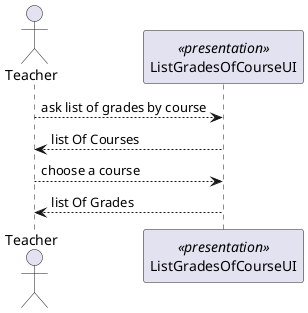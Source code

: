 @startuml use-case-realization.svg
 skinparam handwritten false
 skinparam packageStyle rect
 skinparam defaultFontName FG Virgil
 skinparam shadowing false

 actor Teacher as Actor
 participant ListGradesOfCourseUI as UI <<presentation>>

     Actor --> UI: ask list of grades by course
     UI --> Actor : list Of Courses
     Actor --> UI: choose a course
     UI --> Actor : list Of Grades

 @enduml